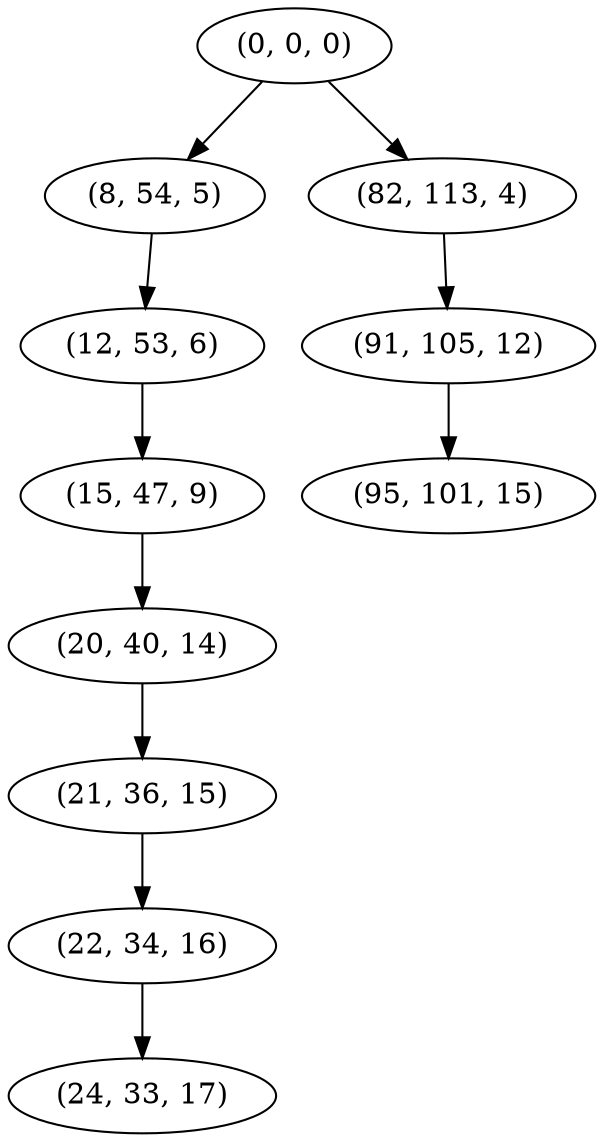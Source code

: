 digraph tree {
    "(0, 0, 0)";
    "(8, 54, 5)";
    "(12, 53, 6)";
    "(15, 47, 9)";
    "(20, 40, 14)";
    "(21, 36, 15)";
    "(22, 34, 16)";
    "(24, 33, 17)";
    "(82, 113, 4)";
    "(91, 105, 12)";
    "(95, 101, 15)";
    "(0, 0, 0)" -> "(8, 54, 5)";
    "(0, 0, 0)" -> "(82, 113, 4)";
    "(8, 54, 5)" -> "(12, 53, 6)";
    "(12, 53, 6)" -> "(15, 47, 9)";
    "(15, 47, 9)" -> "(20, 40, 14)";
    "(20, 40, 14)" -> "(21, 36, 15)";
    "(21, 36, 15)" -> "(22, 34, 16)";
    "(22, 34, 16)" -> "(24, 33, 17)";
    "(82, 113, 4)" -> "(91, 105, 12)";
    "(91, 105, 12)" -> "(95, 101, 15)";
}
